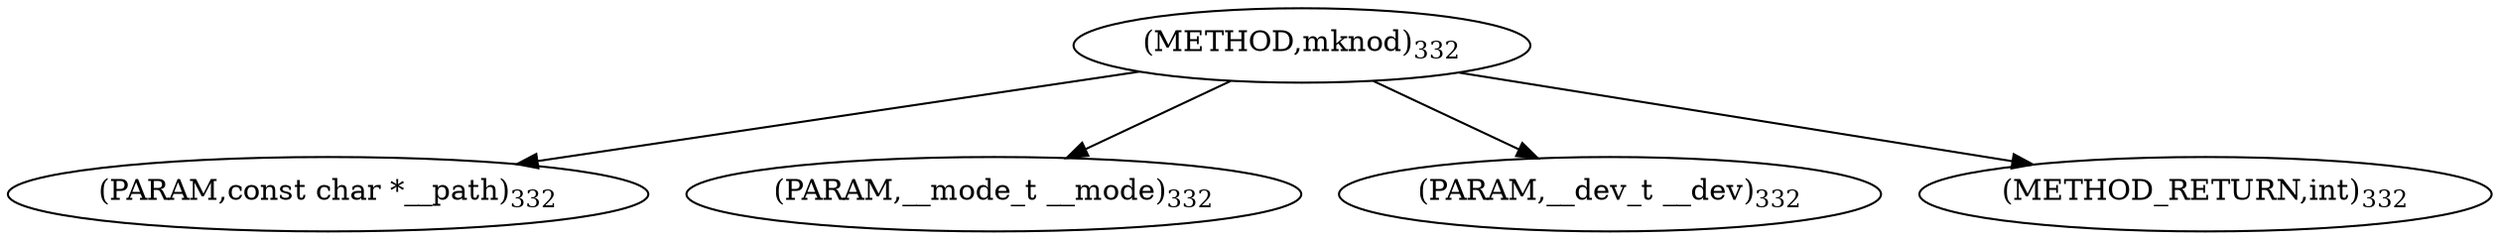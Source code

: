 digraph "mknod" {  
"33479" [label = <(METHOD,mknod)<SUB>332</SUB>> ]
"33480" [label = <(PARAM,const char *__path)<SUB>332</SUB>> ]
"33481" [label = <(PARAM,__mode_t __mode)<SUB>332</SUB>> ]
"33482" [label = <(PARAM,__dev_t __dev)<SUB>332</SUB>> ]
"33483" [label = <(METHOD_RETURN,int)<SUB>332</SUB>> ]
  "33479" -> "33480" 
  "33479" -> "33481" 
  "33479" -> "33482" 
  "33479" -> "33483" 
}
